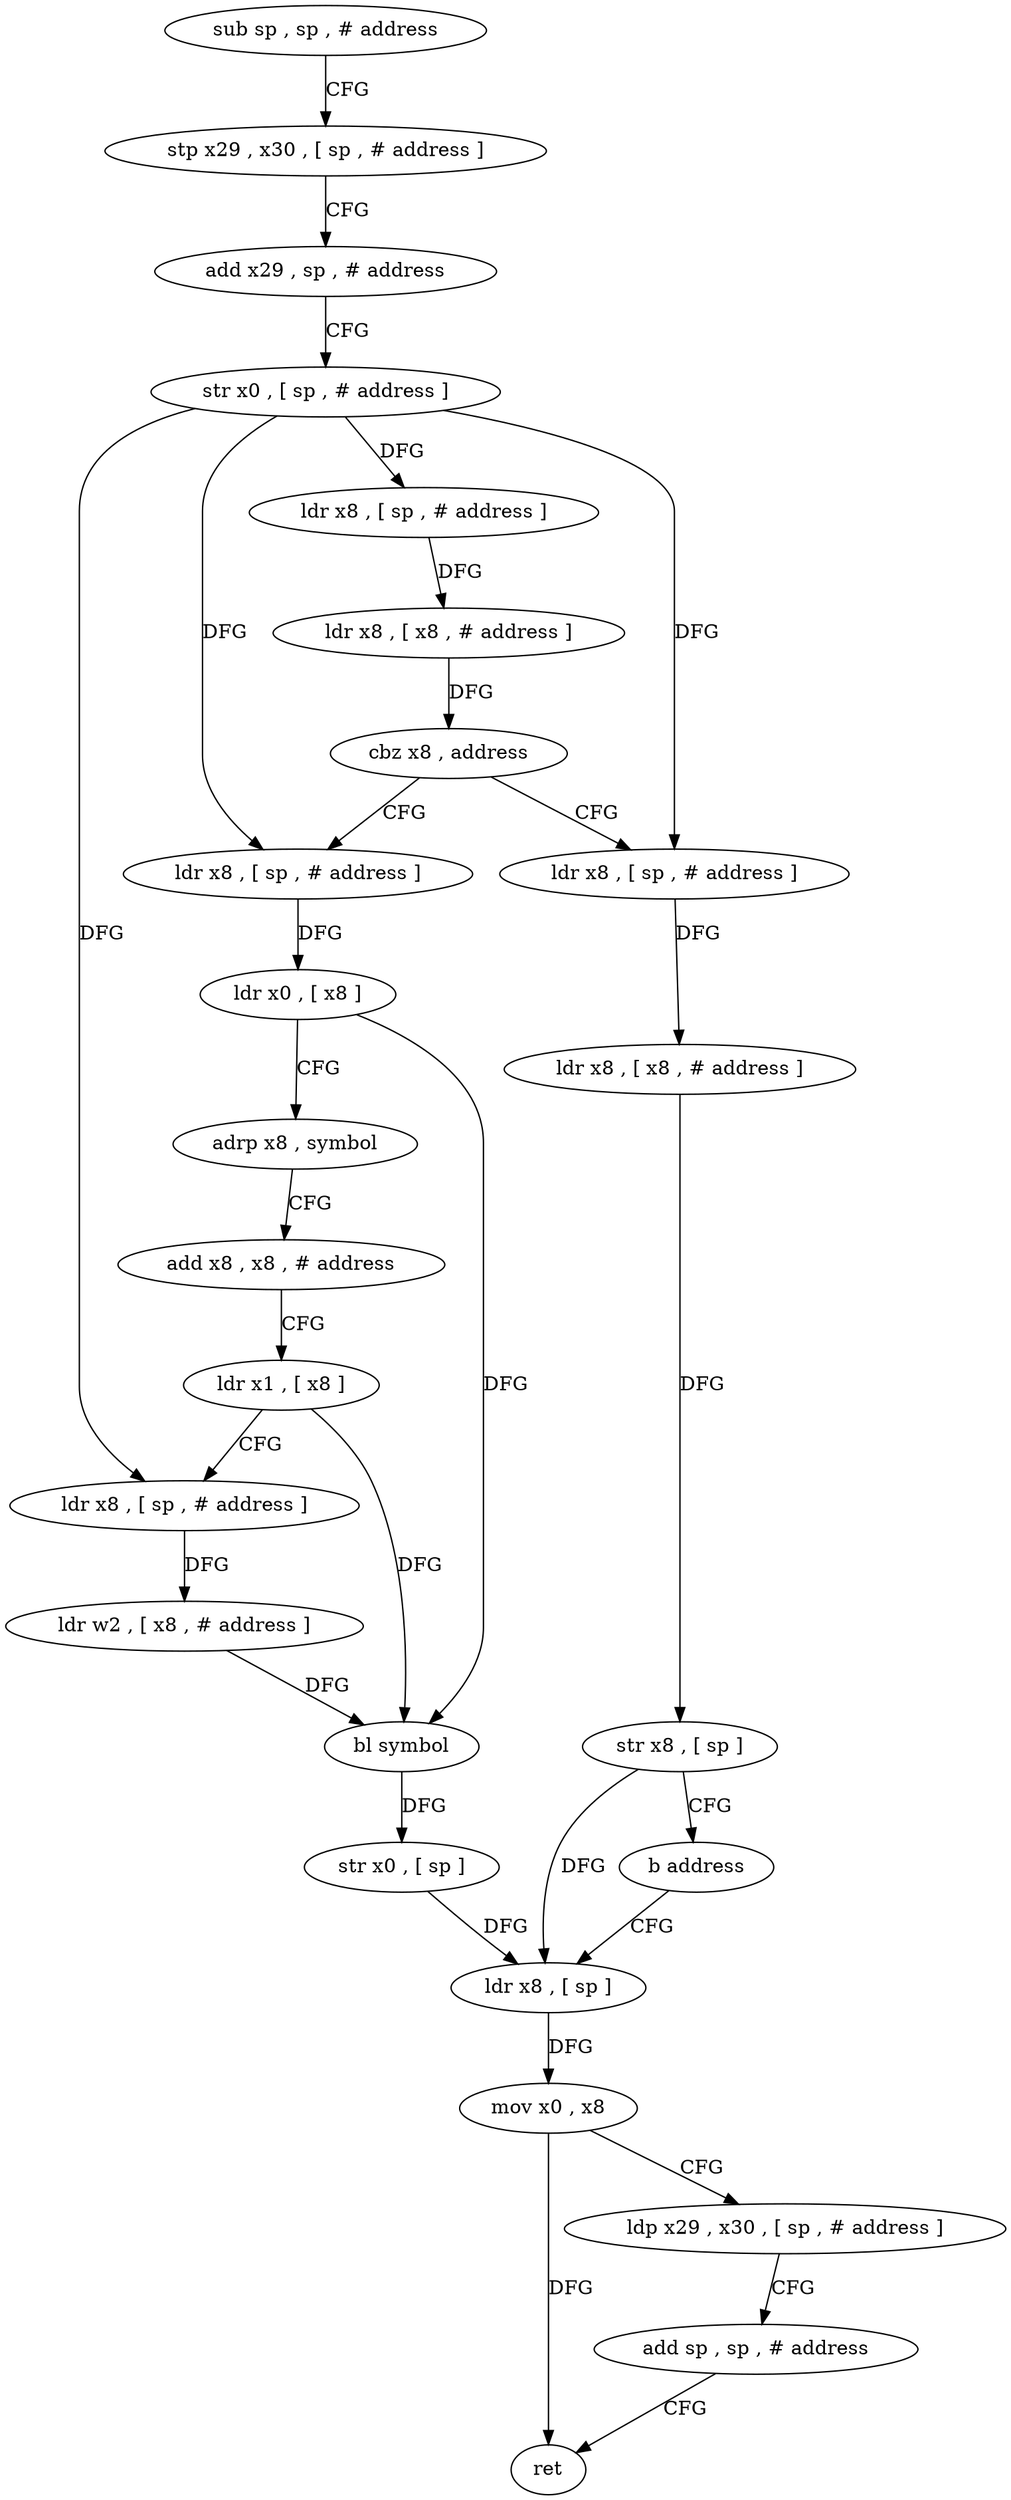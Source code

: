 digraph "func" {
"4236968" [label = "sub sp , sp , # address" ]
"4236972" [label = "stp x29 , x30 , [ sp , # address ]" ]
"4236976" [label = "add x29 , sp , # address" ]
"4236980" [label = "str x0 , [ sp , # address ]" ]
"4236984" [label = "ldr x8 , [ sp , # address ]" ]
"4236988" [label = "ldr x8 , [ x8 , # address ]" ]
"4236992" [label = "cbz x8 , address" ]
"4237012" [label = "ldr x8 , [ sp , # address ]" ]
"4236996" [label = "ldr x8 , [ sp , # address ]" ]
"4237016" [label = "ldr x0 , [ x8 ]" ]
"4237020" [label = "adrp x8 , symbol" ]
"4237024" [label = "add x8 , x8 , # address" ]
"4237028" [label = "ldr x1 , [ x8 ]" ]
"4237032" [label = "ldr x8 , [ sp , # address ]" ]
"4237036" [label = "ldr w2 , [ x8 , # address ]" ]
"4237040" [label = "bl symbol" ]
"4237044" [label = "str x0 , [ sp ]" ]
"4237048" [label = "ldr x8 , [ sp ]" ]
"4237000" [label = "ldr x8 , [ x8 , # address ]" ]
"4237004" [label = "str x8 , [ sp ]" ]
"4237008" [label = "b address" ]
"4237052" [label = "mov x0 , x8" ]
"4237056" [label = "ldp x29 , x30 , [ sp , # address ]" ]
"4237060" [label = "add sp , sp , # address" ]
"4237064" [label = "ret" ]
"4236968" -> "4236972" [ label = "CFG" ]
"4236972" -> "4236976" [ label = "CFG" ]
"4236976" -> "4236980" [ label = "CFG" ]
"4236980" -> "4236984" [ label = "DFG" ]
"4236980" -> "4237012" [ label = "DFG" ]
"4236980" -> "4237032" [ label = "DFG" ]
"4236980" -> "4236996" [ label = "DFG" ]
"4236984" -> "4236988" [ label = "DFG" ]
"4236988" -> "4236992" [ label = "DFG" ]
"4236992" -> "4237012" [ label = "CFG" ]
"4236992" -> "4236996" [ label = "CFG" ]
"4237012" -> "4237016" [ label = "DFG" ]
"4236996" -> "4237000" [ label = "DFG" ]
"4237016" -> "4237020" [ label = "CFG" ]
"4237016" -> "4237040" [ label = "DFG" ]
"4237020" -> "4237024" [ label = "CFG" ]
"4237024" -> "4237028" [ label = "CFG" ]
"4237028" -> "4237032" [ label = "CFG" ]
"4237028" -> "4237040" [ label = "DFG" ]
"4237032" -> "4237036" [ label = "DFG" ]
"4237036" -> "4237040" [ label = "DFG" ]
"4237040" -> "4237044" [ label = "DFG" ]
"4237044" -> "4237048" [ label = "DFG" ]
"4237048" -> "4237052" [ label = "DFG" ]
"4237000" -> "4237004" [ label = "DFG" ]
"4237004" -> "4237008" [ label = "CFG" ]
"4237004" -> "4237048" [ label = "DFG" ]
"4237008" -> "4237048" [ label = "CFG" ]
"4237052" -> "4237056" [ label = "CFG" ]
"4237052" -> "4237064" [ label = "DFG" ]
"4237056" -> "4237060" [ label = "CFG" ]
"4237060" -> "4237064" [ label = "CFG" ]
}
